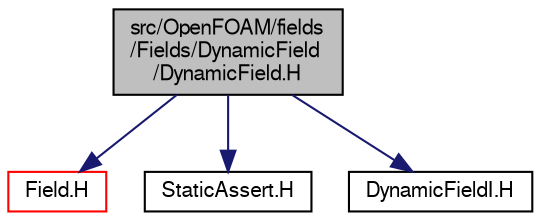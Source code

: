 digraph "src/OpenFOAM/fields/Fields/DynamicField/DynamicField.H"
{
  bgcolor="transparent";
  edge [fontname="FreeSans",fontsize="10",labelfontname="FreeSans",labelfontsize="10"];
  node [fontname="FreeSans",fontsize="10",shape=record];
  Node0 [label="src/OpenFOAM/fields\l/Fields/DynamicField\l/DynamicField.H",height=0.2,width=0.4,color="black", fillcolor="grey75", style="filled", fontcolor="black"];
  Node0 -> Node1 [color="midnightblue",fontsize="10",style="solid",fontname="FreeSans"];
  Node1 [label="Field.H",height=0.2,width=0.4,color="red",URL="$a09575.html"];
  Node0 -> Node62 [color="midnightblue",fontsize="10",style="solid",fontname="FreeSans"];
  Node62 [label="StaticAssert.H",height=0.2,width=0.4,color="black",URL="$a08939.html"];
  Node0 -> Node81 [color="midnightblue",fontsize="10",style="solid",fontname="FreeSans"];
  Node81 [label="DynamicFieldI.H",height=0.2,width=0.4,color="black",URL="$a09566.html"];
}
